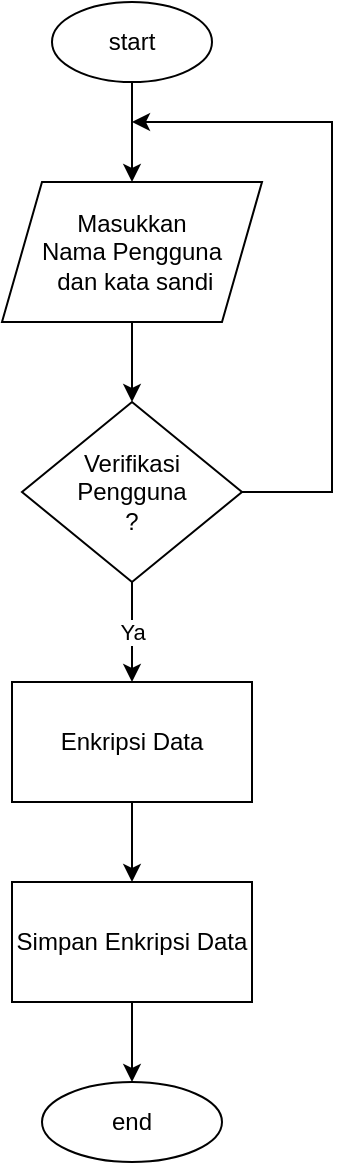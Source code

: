 <mxfile version="21.6.1" type="device">
  <diagram name="Page-1" id="zyxiw9FbqKM8YMbMxmFc">
    <mxGraphModel dx="1098" dy="828" grid="1" gridSize="10" guides="1" tooltips="1" connect="1" arrows="1" fold="1" page="1" pageScale="1" pageWidth="850" pageHeight="1100" math="0" shadow="0">
      <root>
        <mxCell id="0" />
        <mxCell id="1" parent="0" />
        <mxCell id="Vp7MOqGNCMfIOp8xSx-s-53" style="edgeStyle=orthogonalEdgeStyle;rounded=0;orthogonalLoop=1;jettySize=auto;html=1;" edge="1" parent="1" source="Vp7MOqGNCMfIOp8xSx-s-52" target="Vp7MOqGNCMfIOp8xSx-s-54">
          <mxGeometry relative="1" as="geometry">
            <mxPoint x="280" y="190" as="targetPoint" />
          </mxGeometry>
        </mxCell>
        <mxCell id="Vp7MOqGNCMfIOp8xSx-s-52" value="start" style="ellipse;whiteSpace=wrap;html=1;" vertex="1" parent="1">
          <mxGeometry x="240" y="100" width="80" height="40" as="geometry" />
        </mxCell>
        <mxCell id="Vp7MOqGNCMfIOp8xSx-s-58" style="edgeStyle=orthogonalEdgeStyle;rounded=0;orthogonalLoop=1;jettySize=auto;html=1;" edge="1" parent="1" source="Vp7MOqGNCMfIOp8xSx-s-54" target="Vp7MOqGNCMfIOp8xSx-s-59">
          <mxGeometry relative="1" as="geometry">
            <mxPoint x="280" y="320" as="targetPoint" />
          </mxGeometry>
        </mxCell>
        <mxCell id="Vp7MOqGNCMfIOp8xSx-s-54" value="Masukkan &lt;br&gt;Nama Pengguna&lt;br&gt;&amp;nbsp;dan kata sandi" style="shape=parallelogram;perimeter=parallelogramPerimeter;whiteSpace=wrap;html=1;fixedSize=1;" vertex="1" parent="1">
          <mxGeometry x="215" y="190" width="130" height="70" as="geometry" />
        </mxCell>
        <mxCell id="Vp7MOqGNCMfIOp8xSx-s-60" value="Ya" style="edgeStyle=orthogonalEdgeStyle;rounded=0;orthogonalLoop=1;jettySize=auto;html=1;" edge="1" parent="1" source="Vp7MOqGNCMfIOp8xSx-s-59" target="Vp7MOqGNCMfIOp8xSx-s-61">
          <mxGeometry relative="1" as="geometry">
            <mxPoint x="280" y="470" as="targetPoint" />
          </mxGeometry>
        </mxCell>
        <mxCell id="Vp7MOqGNCMfIOp8xSx-s-66" style="edgeStyle=orthogonalEdgeStyle;rounded=0;orthogonalLoop=1;jettySize=auto;html=1;exitX=1;exitY=0.5;exitDx=0;exitDy=0;" edge="1" parent="1" source="Vp7MOqGNCMfIOp8xSx-s-59">
          <mxGeometry relative="1" as="geometry">
            <mxPoint x="280" y="160" as="targetPoint" />
            <Array as="points">
              <mxPoint x="380" y="345" />
              <mxPoint x="380" y="160" />
            </Array>
          </mxGeometry>
        </mxCell>
        <mxCell id="Vp7MOqGNCMfIOp8xSx-s-59" value="Verifikasi &lt;br&gt;Pengguna&lt;br&gt;?" style="rhombus;whiteSpace=wrap;html=1;" vertex="1" parent="1">
          <mxGeometry x="225" y="300" width="110" height="90" as="geometry" />
        </mxCell>
        <mxCell id="Vp7MOqGNCMfIOp8xSx-s-62" style="edgeStyle=orthogonalEdgeStyle;rounded=0;orthogonalLoop=1;jettySize=auto;html=1;" edge="1" parent="1" source="Vp7MOqGNCMfIOp8xSx-s-61" target="Vp7MOqGNCMfIOp8xSx-s-63">
          <mxGeometry relative="1" as="geometry">
            <mxPoint x="280" y="560" as="targetPoint" />
          </mxGeometry>
        </mxCell>
        <mxCell id="Vp7MOqGNCMfIOp8xSx-s-61" value="Enkripsi Data" style="rounded=0;whiteSpace=wrap;html=1;" vertex="1" parent="1">
          <mxGeometry x="220" y="440" width="120" height="60" as="geometry" />
        </mxCell>
        <mxCell id="Vp7MOqGNCMfIOp8xSx-s-64" style="edgeStyle=orthogonalEdgeStyle;rounded=0;orthogonalLoop=1;jettySize=auto;html=1;" edge="1" parent="1" source="Vp7MOqGNCMfIOp8xSx-s-63" target="Vp7MOqGNCMfIOp8xSx-s-65">
          <mxGeometry relative="1" as="geometry">
            <mxPoint x="280" y="640" as="targetPoint" />
          </mxGeometry>
        </mxCell>
        <mxCell id="Vp7MOqGNCMfIOp8xSx-s-63" value="Simpan Enkripsi Data" style="rounded=0;whiteSpace=wrap;html=1;" vertex="1" parent="1">
          <mxGeometry x="220" y="540" width="120" height="60" as="geometry" />
        </mxCell>
        <mxCell id="Vp7MOqGNCMfIOp8xSx-s-65" value="end" style="ellipse;whiteSpace=wrap;html=1;" vertex="1" parent="1">
          <mxGeometry x="235" y="640" width="90" height="40" as="geometry" />
        </mxCell>
      </root>
    </mxGraphModel>
  </diagram>
</mxfile>

